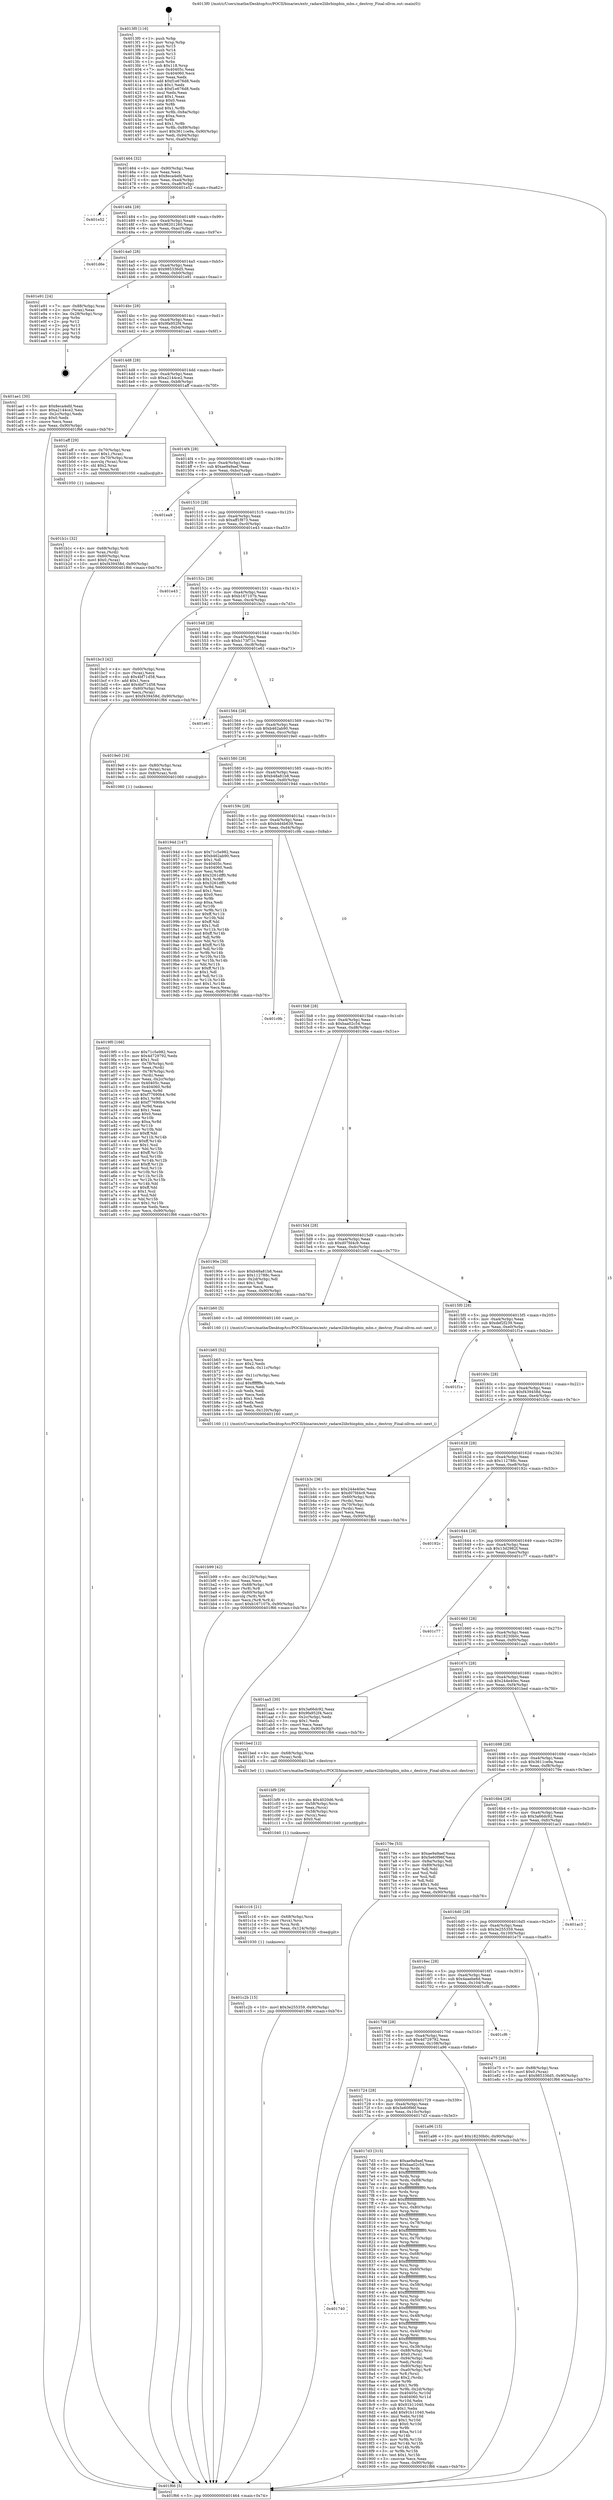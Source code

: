 digraph "0x4013f0" {
  label = "0x4013f0 (/mnt/c/Users/mathe/Desktop/tcc/POCII/binaries/extr_radare2librbinpbin_mbn.c_destroy_Final-ollvm.out::main(0))"
  labelloc = "t"
  node[shape=record]

  Entry [label="",width=0.3,height=0.3,shape=circle,fillcolor=black,style=filled]
  "0x401464" [label="{
     0x401464 [32]\l
     | [instrs]\l
     &nbsp;&nbsp;0x401464 \<+6\>: mov -0x90(%rbp),%eax\l
     &nbsp;&nbsp;0x40146a \<+2\>: mov %eax,%ecx\l
     &nbsp;&nbsp;0x40146c \<+6\>: sub $0x8eca4efd,%ecx\l
     &nbsp;&nbsp;0x401472 \<+6\>: mov %eax,-0xa4(%rbp)\l
     &nbsp;&nbsp;0x401478 \<+6\>: mov %ecx,-0xa8(%rbp)\l
     &nbsp;&nbsp;0x40147e \<+6\>: je 0000000000401e52 \<main+0xa62\>\l
  }"]
  "0x401e52" [label="{
     0x401e52\l
  }", style=dashed]
  "0x401484" [label="{
     0x401484 [28]\l
     | [instrs]\l
     &nbsp;&nbsp;0x401484 \<+5\>: jmp 0000000000401489 \<main+0x99\>\l
     &nbsp;&nbsp;0x401489 \<+6\>: mov -0xa4(%rbp),%eax\l
     &nbsp;&nbsp;0x40148f \<+5\>: sub $0x98201260,%eax\l
     &nbsp;&nbsp;0x401494 \<+6\>: mov %eax,-0xac(%rbp)\l
     &nbsp;&nbsp;0x40149a \<+6\>: je 0000000000401d6e \<main+0x97e\>\l
  }"]
  Exit [label="",width=0.3,height=0.3,shape=circle,fillcolor=black,style=filled,peripheries=2]
  "0x401d6e" [label="{
     0x401d6e\l
  }", style=dashed]
  "0x4014a0" [label="{
     0x4014a0 [28]\l
     | [instrs]\l
     &nbsp;&nbsp;0x4014a0 \<+5\>: jmp 00000000004014a5 \<main+0xb5\>\l
     &nbsp;&nbsp;0x4014a5 \<+6\>: mov -0xa4(%rbp),%eax\l
     &nbsp;&nbsp;0x4014ab \<+5\>: sub $0x985336d5,%eax\l
     &nbsp;&nbsp;0x4014b0 \<+6\>: mov %eax,-0xb0(%rbp)\l
     &nbsp;&nbsp;0x4014b6 \<+6\>: je 0000000000401e91 \<main+0xaa1\>\l
  }"]
  "0x401c2b" [label="{
     0x401c2b [15]\l
     | [instrs]\l
     &nbsp;&nbsp;0x401c2b \<+10\>: movl $0x3e255359,-0x90(%rbp)\l
     &nbsp;&nbsp;0x401c35 \<+5\>: jmp 0000000000401f66 \<main+0xb76\>\l
  }"]
  "0x401e91" [label="{
     0x401e91 [24]\l
     | [instrs]\l
     &nbsp;&nbsp;0x401e91 \<+7\>: mov -0x88(%rbp),%rax\l
     &nbsp;&nbsp;0x401e98 \<+2\>: mov (%rax),%eax\l
     &nbsp;&nbsp;0x401e9a \<+4\>: lea -0x28(%rbp),%rsp\l
     &nbsp;&nbsp;0x401e9e \<+1\>: pop %rbx\l
     &nbsp;&nbsp;0x401e9f \<+2\>: pop %r12\l
     &nbsp;&nbsp;0x401ea1 \<+2\>: pop %r13\l
     &nbsp;&nbsp;0x401ea3 \<+2\>: pop %r14\l
     &nbsp;&nbsp;0x401ea5 \<+2\>: pop %r15\l
     &nbsp;&nbsp;0x401ea7 \<+1\>: pop %rbp\l
     &nbsp;&nbsp;0x401ea8 \<+1\>: ret\l
  }"]
  "0x4014bc" [label="{
     0x4014bc [28]\l
     | [instrs]\l
     &nbsp;&nbsp;0x4014bc \<+5\>: jmp 00000000004014c1 \<main+0xd1\>\l
     &nbsp;&nbsp;0x4014c1 \<+6\>: mov -0xa4(%rbp),%eax\l
     &nbsp;&nbsp;0x4014c7 \<+5\>: sub $0x9fa952f4,%eax\l
     &nbsp;&nbsp;0x4014cc \<+6\>: mov %eax,-0xb4(%rbp)\l
     &nbsp;&nbsp;0x4014d2 \<+6\>: je 0000000000401ae1 \<main+0x6f1\>\l
  }"]
  "0x401c16" [label="{
     0x401c16 [21]\l
     | [instrs]\l
     &nbsp;&nbsp;0x401c16 \<+4\>: mov -0x68(%rbp),%rcx\l
     &nbsp;&nbsp;0x401c1a \<+3\>: mov (%rcx),%rcx\l
     &nbsp;&nbsp;0x401c1d \<+3\>: mov %rcx,%rdi\l
     &nbsp;&nbsp;0x401c20 \<+6\>: mov %eax,-0x124(%rbp)\l
     &nbsp;&nbsp;0x401c26 \<+5\>: call 0000000000401030 \<free@plt\>\l
     | [calls]\l
     &nbsp;&nbsp;0x401030 \{1\} (unknown)\l
  }"]
  "0x401ae1" [label="{
     0x401ae1 [30]\l
     | [instrs]\l
     &nbsp;&nbsp;0x401ae1 \<+5\>: mov $0x8eca4efd,%eax\l
     &nbsp;&nbsp;0x401ae6 \<+5\>: mov $0xa2144ce2,%ecx\l
     &nbsp;&nbsp;0x401aeb \<+3\>: mov -0x2c(%rbp),%edx\l
     &nbsp;&nbsp;0x401aee \<+3\>: cmp $0x0,%edx\l
     &nbsp;&nbsp;0x401af1 \<+3\>: cmove %ecx,%eax\l
     &nbsp;&nbsp;0x401af4 \<+6\>: mov %eax,-0x90(%rbp)\l
     &nbsp;&nbsp;0x401afa \<+5\>: jmp 0000000000401f66 \<main+0xb76\>\l
  }"]
  "0x4014d8" [label="{
     0x4014d8 [28]\l
     | [instrs]\l
     &nbsp;&nbsp;0x4014d8 \<+5\>: jmp 00000000004014dd \<main+0xed\>\l
     &nbsp;&nbsp;0x4014dd \<+6\>: mov -0xa4(%rbp),%eax\l
     &nbsp;&nbsp;0x4014e3 \<+5\>: sub $0xa2144ce2,%eax\l
     &nbsp;&nbsp;0x4014e8 \<+6\>: mov %eax,-0xb8(%rbp)\l
     &nbsp;&nbsp;0x4014ee \<+6\>: je 0000000000401aff \<main+0x70f\>\l
  }"]
  "0x401bf9" [label="{
     0x401bf9 [29]\l
     | [instrs]\l
     &nbsp;&nbsp;0x401bf9 \<+10\>: movabs $0x4020d6,%rdi\l
     &nbsp;&nbsp;0x401c03 \<+4\>: mov -0x58(%rbp),%rcx\l
     &nbsp;&nbsp;0x401c07 \<+2\>: mov %eax,(%rcx)\l
     &nbsp;&nbsp;0x401c09 \<+4\>: mov -0x58(%rbp),%rcx\l
     &nbsp;&nbsp;0x401c0d \<+2\>: mov (%rcx),%esi\l
     &nbsp;&nbsp;0x401c0f \<+2\>: mov $0x0,%al\l
     &nbsp;&nbsp;0x401c11 \<+5\>: call 0000000000401040 \<printf@plt\>\l
     | [calls]\l
     &nbsp;&nbsp;0x401040 \{1\} (unknown)\l
  }"]
  "0x401aff" [label="{
     0x401aff [29]\l
     | [instrs]\l
     &nbsp;&nbsp;0x401aff \<+4\>: mov -0x70(%rbp),%rax\l
     &nbsp;&nbsp;0x401b03 \<+6\>: movl $0x1,(%rax)\l
     &nbsp;&nbsp;0x401b09 \<+4\>: mov -0x70(%rbp),%rax\l
     &nbsp;&nbsp;0x401b0d \<+3\>: movslq (%rax),%rax\l
     &nbsp;&nbsp;0x401b10 \<+4\>: shl $0x2,%rax\l
     &nbsp;&nbsp;0x401b14 \<+3\>: mov %rax,%rdi\l
     &nbsp;&nbsp;0x401b17 \<+5\>: call 0000000000401050 \<malloc@plt\>\l
     | [calls]\l
     &nbsp;&nbsp;0x401050 \{1\} (unknown)\l
  }"]
  "0x4014f4" [label="{
     0x4014f4 [28]\l
     | [instrs]\l
     &nbsp;&nbsp;0x4014f4 \<+5\>: jmp 00000000004014f9 \<main+0x109\>\l
     &nbsp;&nbsp;0x4014f9 \<+6\>: mov -0xa4(%rbp),%eax\l
     &nbsp;&nbsp;0x4014ff \<+5\>: sub $0xae9a9aef,%eax\l
     &nbsp;&nbsp;0x401504 \<+6\>: mov %eax,-0xbc(%rbp)\l
     &nbsp;&nbsp;0x40150a \<+6\>: je 0000000000401ea9 \<main+0xab9\>\l
  }"]
  "0x401b99" [label="{
     0x401b99 [42]\l
     | [instrs]\l
     &nbsp;&nbsp;0x401b99 \<+6\>: mov -0x120(%rbp),%ecx\l
     &nbsp;&nbsp;0x401b9f \<+3\>: imul %eax,%ecx\l
     &nbsp;&nbsp;0x401ba2 \<+4\>: mov -0x68(%rbp),%r8\l
     &nbsp;&nbsp;0x401ba6 \<+3\>: mov (%r8),%r8\l
     &nbsp;&nbsp;0x401ba9 \<+4\>: mov -0x60(%rbp),%r9\l
     &nbsp;&nbsp;0x401bad \<+3\>: movslq (%r9),%r9\l
     &nbsp;&nbsp;0x401bb0 \<+4\>: mov %ecx,(%r8,%r9,4)\l
     &nbsp;&nbsp;0x401bb4 \<+10\>: movl $0xb167107b,-0x90(%rbp)\l
     &nbsp;&nbsp;0x401bbe \<+5\>: jmp 0000000000401f66 \<main+0xb76\>\l
  }"]
  "0x401ea9" [label="{
     0x401ea9\l
  }", style=dashed]
  "0x401510" [label="{
     0x401510 [28]\l
     | [instrs]\l
     &nbsp;&nbsp;0x401510 \<+5\>: jmp 0000000000401515 \<main+0x125\>\l
     &nbsp;&nbsp;0x401515 \<+6\>: mov -0xa4(%rbp),%eax\l
     &nbsp;&nbsp;0x40151b \<+5\>: sub $0xaff1f873,%eax\l
     &nbsp;&nbsp;0x401520 \<+6\>: mov %eax,-0xc0(%rbp)\l
     &nbsp;&nbsp;0x401526 \<+6\>: je 0000000000401e43 \<main+0xa53\>\l
  }"]
  "0x401b65" [label="{
     0x401b65 [52]\l
     | [instrs]\l
     &nbsp;&nbsp;0x401b65 \<+2\>: xor %ecx,%ecx\l
     &nbsp;&nbsp;0x401b67 \<+5\>: mov $0x2,%edx\l
     &nbsp;&nbsp;0x401b6c \<+6\>: mov %edx,-0x11c(%rbp)\l
     &nbsp;&nbsp;0x401b72 \<+1\>: cltd\l
     &nbsp;&nbsp;0x401b73 \<+6\>: mov -0x11c(%rbp),%esi\l
     &nbsp;&nbsp;0x401b79 \<+2\>: idiv %esi\l
     &nbsp;&nbsp;0x401b7b \<+6\>: imul $0xfffffffe,%edx,%edx\l
     &nbsp;&nbsp;0x401b81 \<+2\>: mov %ecx,%edi\l
     &nbsp;&nbsp;0x401b83 \<+2\>: sub %edx,%edi\l
     &nbsp;&nbsp;0x401b85 \<+2\>: mov %ecx,%edx\l
     &nbsp;&nbsp;0x401b87 \<+3\>: sub $0x1,%edx\l
     &nbsp;&nbsp;0x401b8a \<+2\>: add %edx,%edi\l
     &nbsp;&nbsp;0x401b8c \<+2\>: sub %edi,%ecx\l
     &nbsp;&nbsp;0x401b8e \<+6\>: mov %ecx,-0x120(%rbp)\l
     &nbsp;&nbsp;0x401b94 \<+5\>: call 0000000000401160 \<next_i\>\l
     | [calls]\l
     &nbsp;&nbsp;0x401160 \{1\} (/mnt/c/Users/mathe/Desktop/tcc/POCII/binaries/extr_radare2librbinpbin_mbn.c_destroy_Final-ollvm.out::next_i)\l
  }"]
  "0x401e43" [label="{
     0x401e43\l
  }", style=dashed]
  "0x40152c" [label="{
     0x40152c [28]\l
     | [instrs]\l
     &nbsp;&nbsp;0x40152c \<+5\>: jmp 0000000000401531 \<main+0x141\>\l
     &nbsp;&nbsp;0x401531 \<+6\>: mov -0xa4(%rbp),%eax\l
     &nbsp;&nbsp;0x401537 \<+5\>: sub $0xb167107b,%eax\l
     &nbsp;&nbsp;0x40153c \<+6\>: mov %eax,-0xc4(%rbp)\l
     &nbsp;&nbsp;0x401542 \<+6\>: je 0000000000401bc3 \<main+0x7d3\>\l
  }"]
  "0x401b1c" [label="{
     0x401b1c [32]\l
     | [instrs]\l
     &nbsp;&nbsp;0x401b1c \<+4\>: mov -0x68(%rbp),%rdi\l
     &nbsp;&nbsp;0x401b20 \<+3\>: mov %rax,(%rdi)\l
     &nbsp;&nbsp;0x401b23 \<+4\>: mov -0x60(%rbp),%rax\l
     &nbsp;&nbsp;0x401b27 \<+6\>: movl $0x0,(%rax)\l
     &nbsp;&nbsp;0x401b2d \<+10\>: movl $0xf439458d,-0x90(%rbp)\l
     &nbsp;&nbsp;0x401b37 \<+5\>: jmp 0000000000401f66 \<main+0xb76\>\l
  }"]
  "0x401bc3" [label="{
     0x401bc3 [42]\l
     | [instrs]\l
     &nbsp;&nbsp;0x401bc3 \<+4\>: mov -0x60(%rbp),%rax\l
     &nbsp;&nbsp;0x401bc7 \<+2\>: mov (%rax),%ecx\l
     &nbsp;&nbsp;0x401bc9 \<+6\>: sub $0x4bf71d58,%ecx\l
     &nbsp;&nbsp;0x401bcf \<+3\>: add $0x1,%ecx\l
     &nbsp;&nbsp;0x401bd2 \<+6\>: add $0x4bf71d58,%ecx\l
     &nbsp;&nbsp;0x401bd8 \<+4\>: mov -0x60(%rbp),%rax\l
     &nbsp;&nbsp;0x401bdc \<+2\>: mov %ecx,(%rax)\l
     &nbsp;&nbsp;0x401bde \<+10\>: movl $0xf439458d,-0x90(%rbp)\l
     &nbsp;&nbsp;0x401be8 \<+5\>: jmp 0000000000401f66 \<main+0xb76\>\l
  }"]
  "0x401548" [label="{
     0x401548 [28]\l
     | [instrs]\l
     &nbsp;&nbsp;0x401548 \<+5\>: jmp 000000000040154d \<main+0x15d\>\l
     &nbsp;&nbsp;0x40154d \<+6\>: mov -0xa4(%rbp),%eax\l
     &nbsp;&nbsp;0x401553 \<+5\>: sub $0xb173f71c,%eax\l
     &nbsp;&nbsp;0x401558 \<+6\>: mov %eax,-0xc8(%rbp)\l
     &nbsp;&nbsp;0x40155e \<+6\>: je 0000000000401e61 \<main+0xa71\>\l
  }"]
  "0x4019f0" [label="{
     0x4019f0 [166]\l
     | [instrs]\l
     &nbsp;&nbsp;0x4019f0 \<+5\>: mov $0x71c5e982,%ecx\l
     &nbsp;&nbsp;0x4019f5 \<+5\>: mov $0x4d729792,%edx\l
     &nbsp;&nbsp;0x4019fa \<+3\>: mov $0x1,%sil\l
     &nbsp;&nbsp;0x4019fd \<+4\>: mov -0x78(%rbp),%rdi\l
     &nbsp;&nbsp;0x401a01 \<+2\>: mov %eax,(%rdi)\l
     &nbsp;&nbsp;0x401a03 \<+4\>: mov -0x78(%rbp),%rdi\l
     &nbsp;&nbsp;0x401a07 \<+2\>: mov (%rdi),%eax\l
     &nbsp;&nbsp;0x401a09 \<+3\>: mov %eax,-0x2c(%rbp)\l
     &nbsp;&nbsp;0x401a0c \<+7\>: mov 0x40405c,%eax\l
     &nbsp;&nbsp;0x401a13 \<+8\>: mov 0x404060,%r8d\l
     &nbsp;&nbsp;0x401a1b \<+3\>: mov %eax,%r9d\l
     &nbsp;&nbsp;0x401a1e \<+7\>: sub $0xf77690b4,%r9d\l
     &nbsp;&nbsp;0x401a25 \<+4\>: sub $0x1,%r9d\l
     &nbsp;&nbsp;0x401a29 \<+7\>: add $0xf77690b4,%r9d\l
     &nbsp;&nbsp;0x401a30 \<+4\>: imul %r9d,%eax\l
     &nbsp;&nbsp;0x401a34 \<+3\>: and $0x1,%eax\l
     &nbsp;&nbsp;0x401a37 \<+3\>: cmp $0x0,%eax\l
     &nbsp;&nbsp;0x401a3a \<+4\>: sete %r10b\l
     &nbsp;&nbsp;0x401a3e \<+4\>: cmp $0xa,%r8d\l
     &nbsp;&nbsp;0x401a42 \<+4\>: setl %r11b\l
     &nbsp;&nbsp;0x401a46 \<+3\>: mov %r10b,%bl\l
     &nbsp;&nbsp;0x401a49 \<+3\>: xor $0xff,%bl\l
     &nbsp;&nbsp;0x401a4c \<+3\>: mov %r11b,%r14b\l
     &nbsp;&nbsp;0x401a4f \<+4\>: xor $0xff,%r14b\l
     &nbsp;&nbsp;0x401a53 \<+4\>: xor $0x1,%sil\l
     &nbsp;&nbsp;0x401a57 \<+3\>: mov %bl,%r15b\l
     &nbsp;&nbsp;0x401a5a \<+4\>: and $0xff,%r15b\l
     &nbsp;&nbsp;0x401a5e \<+3\>: and %sil,%r10b\l
     &nbsp;&nbsp;0x401a61 \<+3\>: mov %r14b,%r12b\l
     &nbsp;&nbsp;0x401a64 \<+4\>: and $0xff,%r12b\l
     &nbsp;&nbsp;0x401a68 \<+3\>: and %sil,%r11b\l
     &nbsp;&nbsp;0x401a6b \<+3\>: or %r10b,%r15b\l
     &nbsp;&nbsp;0x401a6e \<+3\>: or %r11b,%r12b\l
     &nbsp;&nbsp;0x401a71 \<+3\>: xor %r12b,%r15b\l
     &nbsp;&nbsp;0x401a74 \<+3\>: or %r14b,%bl\l
     &nbsp;&nbsp;0x401a77 \<+3\>: xor $0xff,%bl\l
     &nbsp;&nbsp;0x401a7a \<+4\>: or $0x1,%sil\l
     &nbsp;&nbsp;0x401a7e \<+3\>: and %sil,%bl\l
     &nbsp;&nbsp;0x401a81 \<+3\>: or %bl,%r15b\l
     &nbsp;&nbsp;0x401a84 \<+4\>: test $0x1,%r15b\l
     &nbsp;&nbsp;0x401a88 \<+3\>: cmovne %edx,%ecx\l
     &nbsp;&nbsp;0x401a8b \<+6\>: mov %ecx,-0x90(%rbp)\l
     &nbsp;&nbsp;0x401a91 \<+5\>: jmp 0000000000401f66 \<main+0xb76\>\l
  }"]
  "0x401e61" [label="{
     0x401e61\l
  }", style=dashed]
  "0x401564" [label="{
     0x401564 [28]\l
     | [instrs]\l
     &nbsp;&nbsp;0x401564 \<+5\>: jmp 0000000000401569 \<main+0x179\>\l
     &nbsp;&nbsp;0x401569 \<+6\>: mov -0xa4(%rbp),%eax\l
     &nbsp;&nbsp;0x40156f \<+5\>: sub $0xb462ab90,%eax\l
     &nbsp;&nbsp;0x401574 \<+6\>: mov %eax,-0xcc(%rbp)\l
     &nbsp;&nbsp;0x40157a \<+6\>: je 00000000004019e0 \<main+0x5f0\>\l
  }"]
  "0x401740" [label="{
     0x401740\l
  }", style=dashed]
  "0x4019e0" [label="{
     0x4019e0 [16]\l
     | [instrs]\l
     &nbsp;&nbsp;0x4019e0 \<+4\>: mov -0x80(%rbp),%rax\l
     &nbsp;&nbsp;0x4019e4 \<+3\>: mov (%rax),%rax\l
     &nbsp;&nbsp;0x4019e7 \<+4\>: mov 0x8(%rax),%rdi\l
     &nbsp;&nbsp;0x4019eb \<+5\>: call 0000000000401060 \<atoi@plt\>\l
     | [calls]\l
     &nbsp;&nbsp;0x401060 \{1\} (unknown)\l
  }"]
  "0x401580" [label="{
     0x401580 [28]\l
     | [instrs]\l
     &nbsp;&nbsp;0x401580 \<+5\>: jmp 0000000000401585 \<main+0x195\>\l
     &nbsp;&nbsp;0x401585 \<+6\>: mov -0xa4(%rbp),%eax\l
     &nbsp;&nbsp;0x40158b \<+5\>: sub $0xb48a81b8,%eax\l
     &nbsp;&nbsp;0x401590 \<+6\>: mov %eax,-0xd0(%rbp)\l
     &nbsp;&nbsp;0x401596 \<+6\>: je 000000000040194d \<main+0x55d\>\l
  }"]
  "0x4017d3" [label="{
     0x4017d3 [315]\l
     | [instrs]\l
     &nbsp;&nbsp;0x4017d3 \<+5\>: mov $0xae9a9aef,%eax\l
     &nbsp;&nbsp;0x4017d8 \<+5\>: mov $0xbaa02c54,%ecx\l
     &nbsp;&nbsp;0x4017dd \<+3\>: mov %rsp,%rdx\l
     &nbsp;&nbsp;0x4017e0 \<+4\>: add $0xfffffffffffffff0,%rdx\l
     &nbsp;&nbsp;0x4017e4 \<+3\>: mov %rdx,%rsp\l
     &nbsp;&nbsp;0x4017e7 \<+7\>: mov %rdx,-0x88(%rbp)\l
     &nbsp;&nbsp;0x4017ee \<+3\>: mov %rsp,%rdx\l
     &nbsp;&nbsp;0x4017f1 \<+4\>: add $0xfffffffffffffff0,%rdx\l
     &nbsp;&nbsp;0x4017f5 \<+3\>: mov %rdx,%rsp\l
     &nbsp;&nbsp;0x4017f8 \<+3\>: mov %rsp,%rsi\l
     &nbsp;&nbsp;0x4017fb \<+4\>: add $0xfffffffffffffff0,%rsi\l
     &nbsp;&nbsp;0x4017ff \<+3\>: mov %rsi,%rsp\l
     &nbsp;&nbsp;0x401802 \<+4\>: mov %rsi,-0x80(%rbp)\l
     &nbsp;&nbsp;0x401806 \<+3\>: mov %rsp,%rsi\l
     &nbsp;&nbsp;0x401809 \<+4\>: add $0xfffffffffffffff0,%rsi\l
     &nbsp;&nbsp;0x40180d \<+3\>: mov %rsi,%rsp\l
     &nbsp;&nbsp;0x401810 \<+4\>: mov %rsi,-0x78(%rbp)\l
     &nbsp;&nbsp;0x401814 \<+3\>: mov %rsp,%rsi\l
     &nbsp;&nbsp;0x401817 \<+4\>: add $0xfffffffffffffff0,%rsi\l
     &nbsp;&nbsp;0x40181b \<+3\>: mov %rsi,%rsp\l
     &nbsp;&nbsp;0x40181e \<+4\>: mov %rsi,-0x70(%rbp)\l
     &nbsp;&nbsp;0x401822 \<+3\>: mov %rsp,%rsi\l
     &nbsp;&nbsp;0x401825 \<+4\>: add $0xfffffffffffffff0,%rsi\l
     &nbsp;&nbsp;0x401829 \<+3\>: mov %rsi,%rsp\l
     &nbsp;&nbsp;0x40182c \<+4\>: mov %rsi,-0x68(%rbp)\l
     &nbsp;&nbsp;0x401830 \<+3\>: mov %rsp,%rsi\l
     &nbsp;&nbsp;0x401833 \<+4\>: add $0xfffffffffffffff0,%rsi\l
     &nbsp;&nbsp;0x401837 \<+3\>: mov %rsi,%rsp\l
     &nbsp;&nbsp;0x40183a \<+4\>: mov %rsi,-0x60(%rbp)\l
     &nbsp;&nbsp;0x40183e \<+3\>: mov %rsp,%rsi\l
     &nbsp;&nbsp;0x401841 \<+4\>: add $0xfffffffffffffff0,%rsi\l
     &nbsp;&nbsp;0x401845 \<+3\>: mov %rsi,%rsp\l
     &nbsp;&nbsp;0x401848 \<+4\>: mov %rsi,-0x58(%rbp)\l
     &nbsp;&nbsp;0x40184c \<+3\>: mov %rsp,%rsi\l
     &nbsp;&nbsp;0x40184f \<+4\>: add $0xfffffffffffffff0,%rsi\l
     &nbsp;&nbsp;0x401853 \<+3\>: mov %rsi,%rsp\l
     &nbsp;&nbsp;0x401856 \<+4\>: mov %rsi,-0x50(%rbp)\l
     &nbsp;&nbsp;0x40185a \<+3\>: mov %rsp,%rsi\l
     &nbsp;&nbsp;0x40185d \<+4\>: add $0xfffffffffffffff0,%rsi\l
     &nbsp;&nbsp;0x401861 \<+3\>: mov %rsi,%rsp\l
     &nbsp;&nbsp;0x401864 \<+4\>: mov %rsi,-0x48(%rbp)\l
     &nbsp;&nbsp;0x401868 \<+3\>: mov %rsp,%rsi\l
     &nbsp;&nbsp;0x40186b \<+4\>: add $0xfffffffffffffff0,%rsi\l
     &nbsp;&nbsp;0x40186f \<+3\>: mov %rsi,%rsp\l
     &nbsp;&nbsp;0x401872 \<+4\>: mov %rsi,-0x40(%rbp)\l
     &nbsp;&nbsp;0x401876 \<+3\>: mov %rsp,%rsi\l
     &nbsp;&nbsp;0x401879 \<+4\>: add $0xfffffffffffffff0,%rsi\l
     &nbsp;&nbsp;0x40187d \<+3\>: mov %rsi,%rsp\l
     &nbsp;&nbsp;0x401880 \<+4\>: mov %rsi,-0x38(%rbp)\l
     &nbsp;&nbsp;0x401884 \<+7\>: mov -0x88(%rbp),%rsi\l
     &nbsp;&nbsp;0x40188b \<+6\>: movl $0x0,(%rsi)\l
     &nbsp;&nbsp;0x401891 \<+6\>: mov -0x94(%rbp),%edi\l
     &nbsp;&nbsp;0x401897 \<+2\>: mov %edi,(%rdx)\l
     &nbsp;&nbsp;0x401899 \<+4\>: mov -0x80(%rbp),%rsi\l
     &nbsp;&nbsp;0x40189d \<+7\>: mov -0xa0(%rbp),%r8\l
     &nbsp;&nbsp;0x4018a4 \<+3\>: mov %r8,(%rsi)\l
     &nbsp;&nbsp;0x4018a7 \<+3\>: cmpl $0x2,(%rdx)\l
     &nbsp;&nbsp;0x4018aa \<+4\>: setne %r9b\l
     &nbsp;&nbsp;0x4018ae \<+4\>: and $0x1,%r9b\l
     &nbsp;&nbsp;0x4018b2 \<+4\>: mov %r9b,-0x2d(%rbp)\l
     &nbsp;&nbsp;0x4018b6 \<+8\>: mov 0x40405c,%r10d\l
     &nbsp;&nbsp;0x4018be \<+8\>: mov 0x404060,%r11d\l
     &nbsp;&nbsp;0x4018c6 \<+3\>: mov %r10d,%ebx\l
     &nbsp;&nbsp;0x4018c9 \<+6\>: sub $0x91b11040,%ebx\l
     &nbsp;&nbsp;0x4018cf \<+3\>: sub $0x1,%ebx\l
     &nbsp;&nbsp;0x4018d2 \<+6\>: add $0x91b11040,%ebx\l
     &nbsp;&nbsp;0x4018d8 \<+4\>: imul %ebx,%r10d\l
     &nbsp;&nbsp;0x4018dc \<+4\>: and $0x1,%r10d\l
     &nbsp;&nbsp;0x4018e0 \<+4\>: cmp $0x0,%r10d\l
     &nbsp;&nbsp;0x4018e4 \<+4\>: sete %r9b\l
     &nbsp;&nbsp;0x4018e8 \<+4\>: cmp $0xa,%r11d\l
     &nbsp;&nbsp;0x4018ec \<+4\>: setl %r14b\l
     &nbsp;&nbsp;0x4018f0 \<+3\>: mov %r9b,%r15b\l
     &nbsp;&nbsp;0x4018f3 \<+3\>: and %r14b,%r15b\l
     &nbsp;&nbsp;0x4018f6 \<+3\>: xor %r14b,%r9b\l
     &nbsp;&nbsp;0x4018f9 \<+3\>: or %r9b,%r15b\l
     &nbsp;&nbsp;0x4018fc \<+4\>: test $0x1,%r15b\l
     &nbsp;&nbsp;0x401900 \<+3\>: cmovne %ecx,%eax\l
     &nbsp;&nbsp;0x401903 \<+6\>: mov %eax,-0x90(%rbp)\l
     &nbsp;&nbsp;0x401909 \<+5\>: jmp 0000000000401f66 \<main+0xb76\>\l
  }"]
  "0x40194d" [label="{
     0x40194d [147]\l
     | [instrs]\l
     &nbsp;&nbsp;0x40194d \<+5\>: mov $0x71c5e982,%eax\l
     &nbsp;&nbsp;0x401952 \<+5\>: mov $0xb462ab90,%ecx\l
     &nbsp;&nbsp;0x401957 \<+2\>: mov $0x1,%dl\l
     &nbsp;&nbsp;0x401959 \<+7\>: mov 0x40405c,%esi\l
     &nbsp;&nbsp;0x401960 \<+7\>: mov 0x404060,%edi\l
     &nbsp;&nbsp;0x401967 \<+3\>: mov %esi,%r8d\l
     &nbsp;&nbsp;0x40196a \<+7\>: add $0x3261dff0,%r8d\l
     &nbsp;&nbsp;0x401971 \<+4\>: sub $0x1,%r8d\l
     &nbsp;&nbsp;0x401975 \<+7\>: sub $0x3261dff0,%r8d\l
     &nbsp;&nbsp;0x40197c \<+4\>: imul %r8d,%esi\l
     &nbsp;&nbsp;0x401980 \<+3\>: and $0x1,%esi\l
     &nbsp;&nbsp;0x401983 \<+3\>: cmp $0x0,%esi\l
     &nbsp;&nbsp;0x401986 \<+4\>: sete %r9b\l
     &nbsp;&nbsp;0x40198a \<+3\>: cmp $0xa,%edi\l
     &nbsp;&nbsp;0x40198d \<+4\>: setl %r10b\l
     &nbsp;&nbsp;0x401991 \<+3\>: mov %r9b,%r11b\l
     &nbsp;&nbsp;0x401994 \<+4\>: xor $0xff,%r11b\l
     &nbsp;&nbsp;0x401998 \<+3\>: mov %r10b,%bl\l
     &nbsp;&nbsp;0x40199b \<+3\>: xor $0xff,%bl\l
     &nbsp;&nbsp;0x40199e \<+3\>: xor $0x1,%dl\l
     &nbsp;&nbsp;0x4019a1 \<+3\>: mov %r11b,%r14b\l
     &nbsp;&nbsp;0x4019a4 \<+4\>: and $0xff,%r14b\l
     &nbsp;&nbsp;0x4019a8 \<+3\>: and %dl,%r9b\l
     &nbsp;&nbsp;0x4019ab \<+3\>: mov %bl,%r15b\l
     &nbsp;&nbsp;0x4019ae \<+4\>: and $0xff,%r15b\l
     &nbsp;&nbsp;0x4019b2 \<+3\>: and %dl,%r10b\l
     &nbsp;&nbsp;0x4019b5 \<+3\>: or %r9b,%r14b\l
     &nbsp;&nbsp;0x4019b8 \<+3\>: or %r10b,%r15b\l
     &nbsp;&nbsp;0x4019bb \<+3\>: xor %r15b,%r14b\l
     &nbsp;&nbsp;0x4019be \<+3\>: or %bl,%r11b\l
     &nbsp;&nbsp;0x4019c1 \<+4\>: xor $0xff,%r11b\l
     &nbsp;&nbsp;0x4019c5 \<+3\>: or $0x1,%dl\l
     &nbsp;&nbsp;0x4019c8 \<+3\>: and %dl,%r11b\l
     &nbsp;&nbsp;0x4019cb \<+3\>: or %r11b,%r14b\l
     &nbsp;&nbsp;0x4019ce \<+4\>: test $0x1,%r14b\l
     &nbsp;&nbsp;0x4019d2 \<+3\>: cmovne %ecx,%eax\l
     &nbsp;&nbsp;0x4019d5 \<+6\>: mov %eax,-0x90(%rbp)\l
     &nbsp;&nbsp;0x4019db \<+5\>: jmp 0000000000401f66 \<main+0xb76\>\l
  }"]
  "0x40159c" [label="{
     0x40159c [28]\l
     | [instrs]\l
     &nbsp;&nbsp;0x40159c \<+5\>: jmp 00000000004015a1 \<main+0x1b1\>\l
     &nbsp;&nbsp;0x4015a1 \<+6\>: mov -0xa4(%rbp),%eax\l
     &nbsp;&nbsp;0x4015a7 \<+5\>: sub $0xb4d4b639,%eax\l
     &nbsp;&nbsp;0x4015ac \<+6\>: mov %eax,-0xd4(%rbp)\l
     &nbsp;&nbsp;0x4015b2 \<+6\>: je 0000000000401c9b \<main+0x8ab\>\l
  }"]
  "0x401724" [label="{
     0x401724 [28]\l
     | [instrs]\l
     &nbsp;&nbsp;0x401724 \<+5\>: jmp 0000000000401729 \<main+0x339\>\l
     &nbsp;&nbsp;0x401729 \<+6\>: mov -0xa4(%rbp),%eax\l
     &nbsp;&nbsp;0x40172f \<+5\>: sub $0x5e60f96f,%eax\l
     &nbsp;&nbsp;0x401734 \<+6\>: mov %eax,-0x10c(%rbp)\l
     &nbsp;&nbsp;0x40173a \<+6\>: je 00000000004017d3 \<main+0x3e3\>\l
  }"]
  "0x401c9b" [label="{
     0x401c9b\l
  }", style=dashed]
  "0x4015b8" [label="{
     0x4015b8 [28]\l
     | [instrs]\l
     &nbsp;&nbsp;0x4015b8 \<+5\>: jmp 00000000004015bd \<main+0x1cd\>\l
     &nbsp;&nbsp;0x4015bd \<+6\>: mov -0xa4(%rbp),%eax\l
     &nbsp;&nbsp;0x4015c3 \<+5\>: sub $0xbaa02c54,%eax\l
     &nbsp;&nbsp;0x4015c8 \<+6\>: mov %eax,-0xd8(%rbp)\l
     &nbsp;&nbsp;0x4015ce \<+6\>: je 000000000040190e \<main+0x51e\>\l
  }"]
  "0x401a96" [label="{
     0x401a96 [15]\l
     | [instrs]\l
     &nbsp;&nbsp;0x401a96 \<+10\>: movl $0x18230b0c,-0x90(%rbp)\l
     &nbsp;&nbsp;0x401aa0 \<+5\>: jmp 0000000000401f66 \<main+0xb76\>\l
  }"]
  "0x40190e" [label="{
     0x40190e [30]\l
     | [instrs]\l
     &nbsp;&nbsp;0x40190e \<+5\>: mov $0xb48a81b8,%eax\l
     &nbsp;&nbsp;0x401913 \<+5\>: mov $0x112788c,%ecx\l
     &nbsp;&nbsp;0x401918 \<+3\>: mov -0x2d(%rbp),%dl\l
     &nbsp;&nbsp;0x40191b \<+3\>: test $0x1,%dl\l
     &nbsp;&nbsp;0x40191e \<+3\>: cmovne %ecx,%eax\l
     &nbsp;&nbsp;0x401921 \<+6\>: mov %eax,-0x90(%rbp)\l
     &nbsp;&nbsp;0x401927 \<+5\>: jmp 0000000000401f66 \<main+0xb76\>\l
  }"]
  "0x4015d4" [label="{
     0x4015d4 [28]\l
     | [instrs]\l
     &nbsp;&nbsp;0x4015d4 \<+5\>: jmp 00000000004015d9 \<main+0x1e9\>\l
     &nbsp;&nbsp;0x4015d9 \<+6\>: mov -0xa4(%rbp),%eax\l
     &nbsp;&nbsp;0x4015df \<+5\>: sub $0xd07fd4c9,%eax\l
     &nbsp;&nbsp;0x4015e4 \<+6\>: mov %eax,-0xdc(%rbp)\l
     &nbsp;&nbsp;0x4015ea \<+6\>: je 0000000000401b60 \<main+0x770\>\l
  }"]
  "0x401708" [label="{
     0x401708 [28]\l
     | [instrs]\l
     &nbsp;&nbsp;0x401708 \<+5\>: jmp 000000000040170d \<main+0x31d\>\l
     &nbsp;&nbsp;0x40170d \<+6\>: mov -0xa4(%rbp),%eax\l
     &nbsp;&nbsp;0x401713 \<+5\>: sub $0x4d729792,%eax\l
     &nbsp;&nbsp;0x401718 \<+6\>: mov %eax,-0x108(%rbp)\l
     &nbsp;&nbsp;0x40171e \<+6\>: je 0000000000401a96 \<main+0x6a6\>\l
  }"]
  "0x401b60" [label="{
     0x401b60 [5]\l
     | [instrs]\l
     &nbsp;&nbsp;0x401b60 \<+5\>: call 0000000000401160 \<next_i\>\l
     | [calls]\l
     &nbsp;&nbsp;0x401160 \{1\} (/mnt/c/Users/mathe/Desktop/tcc/POCII/binaries/extr_radare2librbinpbin_mbn.c_destroy_Final-ollvm.out::next_i)\l
  }"]
  "0x4015f0" [label="{
     0x4015f0 [28]\l
     | [instrs]\l
     &nbsp;&nbsp;0x4015f0 \<+5\>: jmp 00000000004015f5 \<main+0x205\>\l
     &nbsp;&nbsp;0x4015f5 \<+6\>: mov -0xa4(%rbp),%eax\l
     &nbsp;&nbsp;0x4015fb \<+5\>: sub $0xdef2f239,%eax\l
     &nbsp;&nbsp;0x401600 \<+6\>: mov %eax,-0xe0(%rbp)\l
     &nbsp;&nbsp;0x401606 \<+6\>: je 0000000000401f1e \<main+0xb2e\>\l
  }"]
  "0x401cf6" [label="{
     0x401cf6\l
  }", style=dashed]
  "0x401f1e" [label="{
     0x401f1e\l
  }", style=dashed]
  "0x40160c" [label="{
     0x40160c [28]\l
     | [instrs]\l
     &nbsp;&nbsp;0x40160c \<+5\>: jmp 0000000000401611 \<main+0x221\>\l
     &nbsp;&nbsp;0x401611 \<+6\>: mov -0xa4(%rbp),%eax\l
     &nbsp;&nbsp;0x401617 \<+5\>: sub $0xf439458d,%eax\l
     &nbsp;&nbsp;0x40161c \<+6\>: mov %eax,-0xe4(%rbp)\l
     &nbsp;&nbsp;0x401622 \<+6\>: je 0000000000401b3c \<main+0x74c\>\l
  }"]
  "0x4016ec" [label="{
     0x4016ec [28]\l
     | [instrs]\l
     &nbsp;&nbsp;0x4016ec \<+5\>: jmp 00000000004016f1 \<main+0x301\>\l
     &nbsp;&nbsp;0x4016f1 \<+6\>: mov -0xa4(%rbp),%eax\l
     &nbsp;&nbsp;0x4016f7 \<+5\>: sub $0x4aaebe6d,%eax\l
     &nbsp;&nbsp;0x4016fc \<+6\>: mov %eax,-0x104(%rbp)\l
     &nbsp;&nbsp;0x401702 \<+6\>: je 0000000000401cf6 \<main+0x906\>\l
  }"]
  "0x401b3c" [label="{
     0x401b3c [36]\l
     | [instrs]\l
     &nbsp;&nbsp;0x401b3c \<+5\>: mov $0x244e40ec,%eax\l
     &nbsp;&nbsp;0x401b41 \<+5\>: mov $0xd07fd4c9,%ecx\l
     &nbsp;&nbsp;0x401b46 \<+4\>: mov -0x60(%rbp),%rdx\l
     &nbsp;&nbsp;0x401b4a \<+2\>: mov (%rdx),%esi\l
     &nbsp;&nbsp;0x401b4c \<+4\>: mov -0x70(%rbp),%rdx\l
     &nbsp;&nbsp;0x401b50 \<+2\>: cmp (%rdx),%esi\l
     &nbsp;&nbsp;0x401b52 \<+3\>: cmovl %ecx,%eax\l
     &nbsp;&nbsp;0x401b55 \<+6\>: mov %eax,-0x90(%rbp)\l
     &nbsp;&nbsp;0x401b5b \<+5\>: jmp 0000000000401f66 \<main+0xb76\>\l
  }"]
  "0x401628" [label="{
     0x401628 [28]\l
     | [instrs]\l
     &nbsp;&nbsp;0x401628 \<+5\>: jmp 000000000040162d \<main+0x23d\>\l
     &nbsp;&nbsp;0x40162d \<+6\>: mov -0xa4(%rbp),%eax\l
     &nbsp;&nbsp;0x401633 \<+5\>: sub $0x112788c,%eax\l
     &nbsp;&nbsp;0x401638 \<+6\>: mov %eax,-0xe8(%rbp)\l
     &nbsp;&nbsp;0x40163e \<+6\>: je 000000000040192c \<main+0x53c\>\l
  }"]
  "0x401e75" [label="{
     0x401e75 [28]\l
     | [instrs]\l
     &nbsp;&nbsp;0x401e75 \<+7\>: mov -0x88(%rbp),%rax\l
     &nbsp;&nbsp;0x401e7c \<+6\>: movl $0x0,(%rax)\l
     &nbsp;&nbsp;0x401e82 \<+10\>: movl $0x985336d5,-0x90(%rbp)\l
     &nbsp;&nbsp;0x401e8c \<+5\>: jmp 0000000000401f66 \<main+0xb76\>\l
  }"]
  "0x40192c" [label="{
     0x40192c\l
  }", style=dashed]
  "0x401644" [label="{
     0x401644 [28]\l
     | [instrs]\l
     &nbsp;&nbsp;0x401644 \<+5\>: jmp 0000000000401649 \<main+0x259\>\l
     &nbsp;&nbsp;0x401649 \<+6\>: mov -0xa4(%rbp),%eax\l
     &nbsp;&nbsp;0x40164f \<+5\>: sub $0x13d2982f,%eax\l
     &nbsp;&nbsp;0x401654 \<+6\>: mov %eax,-0xec(%rbp)\l
     &nbsp;&nbsp;0x40165a \<+6\>: je 0000000000401c77 \<main+0x887\>\l
  }"]
  "0x4016d0" [label="{
     0x4016d0 [28]\l
     | [instrs]\l
     &nbsp;&nbsp;0x4016d0 \<+5\>: jmp 00000000004016d5 \<main+0x2e5\>\l
     &nbsp;&nbsp;0x4016d5 \<+6\>: mov -0xa4(%rbp),%eax\l
     &nbsp;&nbsp;0x4016db \<+5\>: sub $0x3e255359,%eax\l
     &nbsp;&nbsp;0x4016e0 \<+6\>: mov %eax,-0x100(%rbp)\l
     &nbsp;&nbsp;0x4016e6 \<+6\>: je 0000000000401e75 \<main+0xa85\>\l
  }"]
  "0x401c77" [label="{
     0x401c77\l
  }", style=dashed]
  "0x401660" [label="{
     0x401660 [28]\l
     | [instrs]\l
     &nbsp;&nbsp;0x401660 \<+5\>: jmp 0000000000401665 \<main+0x275\>\l
     &nbsp;&nbsp;0x401665 \<+6\>: mov -0xa4(%rbp),%eax\l
     &nbsp;&nbsp;0x40166b \<+5\>: sub $0x18230b0c,%eax\l
     &nbsp;&nbsp;0x401670 \<+6\>: mov %eax,-0xf0(%rbp)\l
     &nbsp;&nbsp;0x401676 \<+6\>: je 0000000000401aa5 \<main+0x6b5\>\l
  }"]
  "0x401ac3" [label="{
     0x401ac3\l
  }", style=dashed]
  "0x401aa5" [label="{
     0x401aa5 [30]\l
     | [instrs]\l
     &nbsp;&nbsp;0x401aa5 \<+5\>: mov $0x3a66dc92,%eax\l
     &nbsp;&nbsp;0x401aaa \<+5\>: mov $0x9fa952f4,%ecx\l
     &nbsp;&nbsp;0x401aaf \<+3\>: mov -0x2c(%rbp),%edx\l
     &nbsp;&nbsp;0x401ab2 \<+3\>: cmp $0x1,%edx\l
     &nbsp;&nbsp;0x401ab5 \<+3\>: cmovl %ecx,%eax\l
     &nbsp;&nbsp;0x401ab8 \<+6\>: mov %eax,-0x90(%rbp)\l
     &nbsp;&nbsp;0x401abe \<+5\>: jmp 0000000000401f66 \<main+0xb76\>\l
  }"]
  "0x40167c" [label="{
     0x40167c [28]\l
     | [instrs]\l
     &nbsp;&nbsp;0x40167c \<+5\>: jmp 0000000000401681 \<main+0x291\>\l
     &nbsp;&nbsp;0x401681 \<+6\>: mov -0xa4(%rbp),%eax\l
     &nbsp;&nbsp;0x401687 \<+5\>: sub $0x244e40ec,%eax\l
     &nbsp;&nbsp;0x40168c \<+6\>: mov %eax,-0xf4(%rbp)\l
     &nbsp;&nbsp;0x401692 \<+6\>: je 0000000000401bed \<main+0x7fd\>\l
  }"]
  "0x4013f0" [label="{
     0x4013f0 [116]\l
     | [instrs]\l
     &nbsp;&nbsp;0x4013f0 \<+1\>: push %rbp\l
     &nbsp;&nbsp;0x4013f1 \<+3\>: mov %rsp,%rbp\l
     &nbsp;&nbsp;0x4013f4 \<+2\>: push %r15\l
     &nbsp;&nbsp;0x4013f6 \<+2\>: push %r14\l
     &nbsp;&nbsp;0x4013f8 \<+2\>: push %r13\l
     &nbsp;&nbsp;0x4013fa \<+2\>: push %r12\l
     &nbsp;&nbsp;0x4013fc \<+1\>: push %rbx\l
     &nbsp;&nbsp;0x4013fd \<+7\>: sub $0x118,%rsp\l
     &nbsp;&nbsp;0x401404 \<+7\>: mov 0x40405c,%eax\l
     &nbsp;&nbsp;0x40140b \<+7\>: mov 0x404060,%ecx\l
     &nbsp;&nbsp;0x401412 \<+2\>: mov %eax,%edx\l
     &nbsp;&nbsp;0x401414 \<+6\>: add $0xf1e676d8,%edx\l
     &nbsp;&nbsp;0x40141a \<+3\>: sub $0x1,%edx\l
     &nbsp;&nbsp;0x40141d \<+6\>: sub $0xf1e676d8,%edx\l
     &nbsp;&nbsp;0x401423 \<+3\>: imul %edx,%eax\l
     &nbsp;&nbsp;0x401426 \<+3\>: and $0x1,%eax\l
     &nbsp;&nbsp;0x401429 \<+3\>: cmp $0x0,%eax\l
     &nbsp;&nbsp;0x40142c \<+4\>: sete %r8b\l
     &nbsp;&nbsp;0x401430 \<+4\>: and $0x1,%r8b\l
     &nbsp;&nbsp;0x401434 \<+7\>: mov %r8b,-0x8a(%rbp)\l
     &nbsp;&nbsp;0x40143b \<+3\>: cmp $0xa,%ecx\l
     &nbsp;&nbsp;0x40143e \<+4\>: setl %r8b\l
     &nbsp;&nbsp;0x401442 \<+4\>: and $0x1,%r8b\l
     &nbsp;&nbsp;0x401446 \<+7\>: mov %r8b,-0x89(%rbp)\l
     &nbsp;&nbsp;0x40144d \<+10\>: movl $0x3611ce9a,-0x90(%rbp)\l
     &nbsp;&nbsp;0x401457 \<+6\>: mov %edi,-0x94(%rbp)\l
     &nbsp;&nbsp;0x40145d \<+7\>: mov %rsi,-0xa0(%rbp)\l
  }"]
  "0x401bed" [label="{
     0x401bed [12]\l
     | [instrs]\l
     &nbsp;&nbsp;0x401bed \<+4\>: mov -0x68(%rbp),%rax\l
     &nbsp;&nbsp;0x401bf1 \<+3\>: mov (%rax),%rdi\l
     &nbsp;&nbsp;0x401bf4 \<+5\>: call 00000000004013e0 \<destroy\>\l
     | [calls]\l
     &nbsp;&nbsp;0x4013e0 \{1\} (/mnt/c/Users/mathe/Desktop/tcc/POCII/binaries/extr_radare2librbinpbin_mbn.c_destroy_Final-ollvm.out::destroy)\l
  }"]
  "0x401698" [label="{
     0x401698 [28]\l
     | [instrs]\l
     &nbsp;&nbsp;0x401698 \<+5\>: jmp 000000000040169d \<main+0x2ad\>\l
     &nbsp;&nbsp;0x40169d \<+6\>: mov -0xa4(%rbp),%eax\l
     &nbsp;&nbsp;0x4016a3 \<+5\>: sub $0x3611ce9a,%eax\l
     &nbsp;&nbsp;0x4016a8 \<+6\>: mov %eax,-0xf8(%rbp)\l
     &nbsp;&nbsp;0x4016ae \<+6\>: je 000000000040179e \<main+0x3ae\>\l
  }"]
  "0x401f66" [label="{
     0x401f66 [5]\l
     | [instrs]\l
     &nbsp;&nbsp;0x401f66 \<+5\>: jmp 0000000000401464 \<main+0x74\>\l
  }"]
  "0x40179e" [label="{
     0x40179e [53]\l
     | [instrs]\l
     &nbsp;&nbsp;0x40179e \<+5\>: mov $0xae9a9aef,%eax\l
     &nbsp;&nbsp;0x4017a3 \<+5\>: mov $0x5e60f96f,%ecx\l
     &nbsp;&nbsp;0x4017a8 \<+6\>: mov -0x8a(%rbp),%dl\l
     &nbsp;&nbsp;0x4017ae \<+7\>: mov -0x89(%rbp),%sil\l
     &nbsp;&nbsp;0x4017b5 \<+3\>: mov %dl,%dil\l
     &nbsp;&nbsp;0x4017b8 \<+3\>: and %sil,%dil\l
     &nbsp;&nbsp;0x4017bb \<+3\>: xor %sil,%dl\l
     &nbsp;&nbsp;0x4017be \<+3\>: or %dl,%dil\l
     &nbsp;&nbsp;0x4017c1 \<+4\>: test $0x1,%dil\l
     &nbsp;&nbsp;0x4017c5 \<+3\>: cmovne %ecx,%eax\l
     &nbsp;&nbsp;0x4017c8 \<+6\>: mov %eax,-0x90(%rbp)\l
     &nbsp;&nbsp;0x4017ce \<+5\>: jmp 0000000000401f66 \<main+0xb76\>\l
  }"]
  "0x4016b4" [label="{
     0x4016b4 [28]\l
     | [instrs]\l
     &nbsp;&nbsp;0x4016b4 \<+5\>: jmp 00000000004016b9 \<main+0x2c9\>\l
     &nbsp;&nbsp;0x4016b9 \<+6\>: mov -0xa4(%rbp),%eax\l
     &nbsp;&nbsp;0x4016bf \<+5\>: sub $0x3a66dc92,%eax\l
     &nbsp;&nbsp;0x4016c4 \<+6\>: mov %eax,-0xfc(%rbp)\l
     &nbsp;&nbsp;0x4016ca \<+6\>: je 0000000000401ac3 \<main+0x6d3\>\l
  }"]
  Entry -> "0x4013f0" [label=" 1"]
  "0x401464" -> "0x401e52" [label=" 0"]
  "0x401464" -> "0x401484" [label=" 16"]
  "0x401e91" -> Exit [label=" 1"]
  "0x401484" -> "0x401d6e" [label=" 0"]
  "0x401484" -> "0x4014a0" [label=" 16"]
  "0x401e75" -> "0x401f66" [label=" 1"]
  "0x4014a0" -> "0x401e91" [label=" 1"]
  "0x4014a0" -> "0x4014bc" [label=" 15"]
  "0x401c2b" -> "0x401f66" [label=" 1"]
  "0x4014bc" -> "0x401ae1" [label=" 1"]
  "0x4014bc" -> "0x4014d8" [label=" 14"]
  "0x401c16" -> "0x401c2b" [label=" 1"]
  "0x4014d8" -> "0x401aff" [label=" 1"]
  "0x4014d8" -> "0x4014f4" [label=" 13"]
  "0x401bf9" -> "0x401c16" [label=" 1"]
  "0x4014f4" -> "0x401ea9" [label=" 0"]
  "0x4014f4" -> "0x401510" [label=" 13"]
  "0x401bed" -> "0x401bf9" [label=" 1"]
  "0x401510" -> "0x401e43" [label=" 0"]
  "0x401510" -> "0x40152c" [label=" 13"]
  "0x401bc3" -> "0x401f66" [label=" 1"]
  "0x40152c" -> "0x401bc3" [label=" 1"]
  "0x40152c" -> "0x401548" [label=" 12"]
  "0x401b99" -> "0x401f66" [label=" 1"]
  "0x401548" -> "0x401e61" [label=" 0"]
  "0x401548" -> "0x401564" [label=" 12"]
  "0x401b65" -> "0x401b99" [label=" 1"]
  "0x401564" -> "0x4019e0" [label=" 1"]
  "0x401564" -> "0x401580" [label=" 11"]
  "0x401b3c" -> "0x401f66" [label=" 2"]
  "0x401580" -> "0x40194d" [label=" 1"]
  "0x401580" -> "0x40159c" [label=" 10"]
  "0x401b1c" -> "0x401f66" [label=" 1"]
  "0x40159c" -> "0x401c9b" [label=" 0"]
  "0x40159c" -> "0x4015b8" [label=" 10"]
  "0x401ae1" -> "0x401f66" [label=" 1"]
  "0x4015b8" -> "0x40190e" [label=" 1"]
  "0x4015b8" -> "0x4015d4" [label=" 9"]
  "0x401aa5" -> "0x401f66" [label=" 1"]
  "0x4015d4" -> "0x401b60" [label=" 1"]
  "0x4015d4" -> "0x4015f0" [label=" 8"]
  "0x4019f0" -> "0x401f66" [label=" 1"]
  "0x4015f0" -> "0x401f1e" [label=" 0"]
  "0x4015f0" -> "0x40160c" [label=" 8"]
  "0x4019e0" -> "0x4019f0" [label=" 1"]
  "0x40160c" -> "0x401b3c" [label=" 2"]
  "0x40160c" -> "0x401628" [label=" 6"]
  "0x40190e" -> "0x401f66" [label=" 1"]
  "0x401628" -> "0x40192c" [label=" 0"]
  "0x401628" -> "0x401644" [label=" 6"]
  "0x4017d3" -> "0x401f66" [label=" 1"]
  "0x401644" -> "0x401c77" [label=" 0"]
  "0x401644" -> "0x401660" [label=" 6"]
  "0x401724" -> "0x401740" [label=" 0"]
  "0x401660" -> "0x401aa5" [label=" 1"]
  "0x401660" -> "0x40167c" [label=" 5"]
  "0x401724" -> "0x4017d3" [label=" 1"]
  "0x40167c" -> "0x401bed" [label=" 1"]
  "0x40167c" -> "0x401698" [label=" 4"]
  "0x401708" -> "0x401724" [label=" 1"]
  "0x401698" -> "0x40179e" [label=" 1"]
  "0x401698" -> "0x4016b4" [label=" 3"]
  "0x40179e" -> "0x401f66" [label=" 1"]
  "0x4013f0" -> "0x401464" [label=" 1"]
  "0x401f66" -> "0x401464" [label=" 15"]
  "0x401aff" -> "0x401b1c" [label=" 1"]
  "0x4016b4" -> "0x401ac3" [label=" 0"]
  "0x4016b4" -> "0x4016d0" [label=" 3"]
  "0x401b60" -> "0x401b65" [label=" 1"]
  "0x4016d0" -> "0x401e75" [label=" 1"]
  "0x4016d0" -> "0x4016ec" [label=" 2"]
  "0x40194d" -> "0x401f66" [label=" 1"]
  "0x4016ec" -> "0x401cf6" [label=" 0"]
  "0x4016ec" -> "0x401708" [label=" 2"]
  "0x401a96" -> "0x401f66" [label=" 1"]
  "0x401708" -> "0x401a96" [label=" 1"]
}
